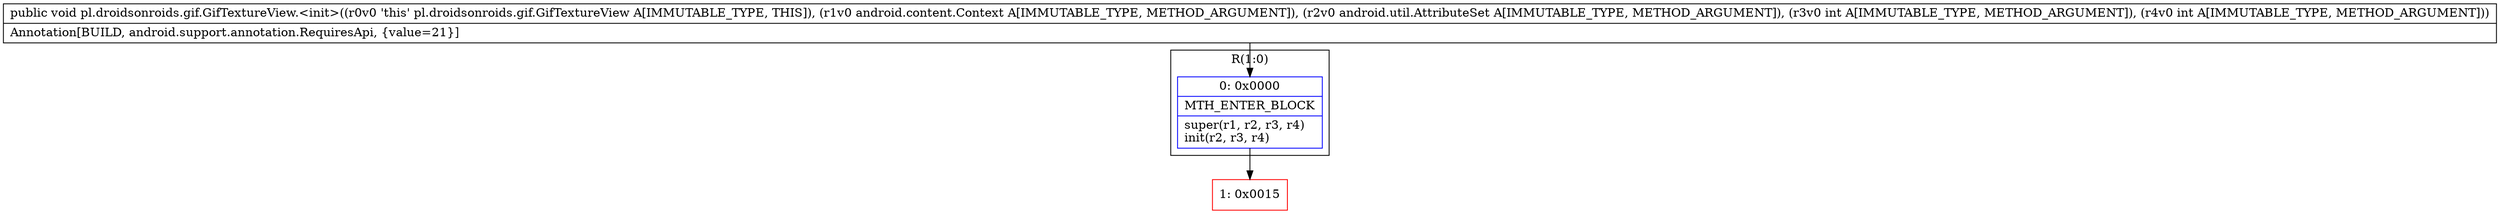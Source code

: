 digraph "CFG forpl.droidsonroids.gif.GifTextureView.\<init\>(Landroid\/content\/Context;Landroid\/util\/AttributeSet;II)V" {
subgraph cluster_Region_75752398 {
label = "R(1:0)";
node [shape=record,color=blue];
Node_0 [shape=record,label="{0\:\ 0x0000|MTH_ENTER_BLOCK\l|super(r1, r2, r3, r4)\linit(r2, r3, r4)\l}"];
}
Node_1 [shape=record,color=red,label="{1\:\ 0x0015}"];
MethodNode[shape=record,label="{public void pl.droidsonroids.gif.GifTextureView.\<init\>((r0v0 'this' pl.droidsonroids.gif.GifTextureView A[IMMUTABLE_TYPE, THIS]), (r1v0 android.content.Context A[IMMUTABLE_TYPE, METHOD_ARGUMENT]), (r2v0 android.util.AttributeSet A[IMMUTABLE_TYPE, METHOD_ARGUMENT]), (r3v0 int A[IMMUTABLE_TYPE, METHOD_ARGUMENT]), (r4v0 int A[IMMUTABLE_TYPE, METHOD_ARGUMENT]))  | Annotation[BUILD, android.support.annotation.RequiresApi, \{value=21\}]\l}"];
MethodNode -> Node_0;
Node_0 -> Node_1;
}

